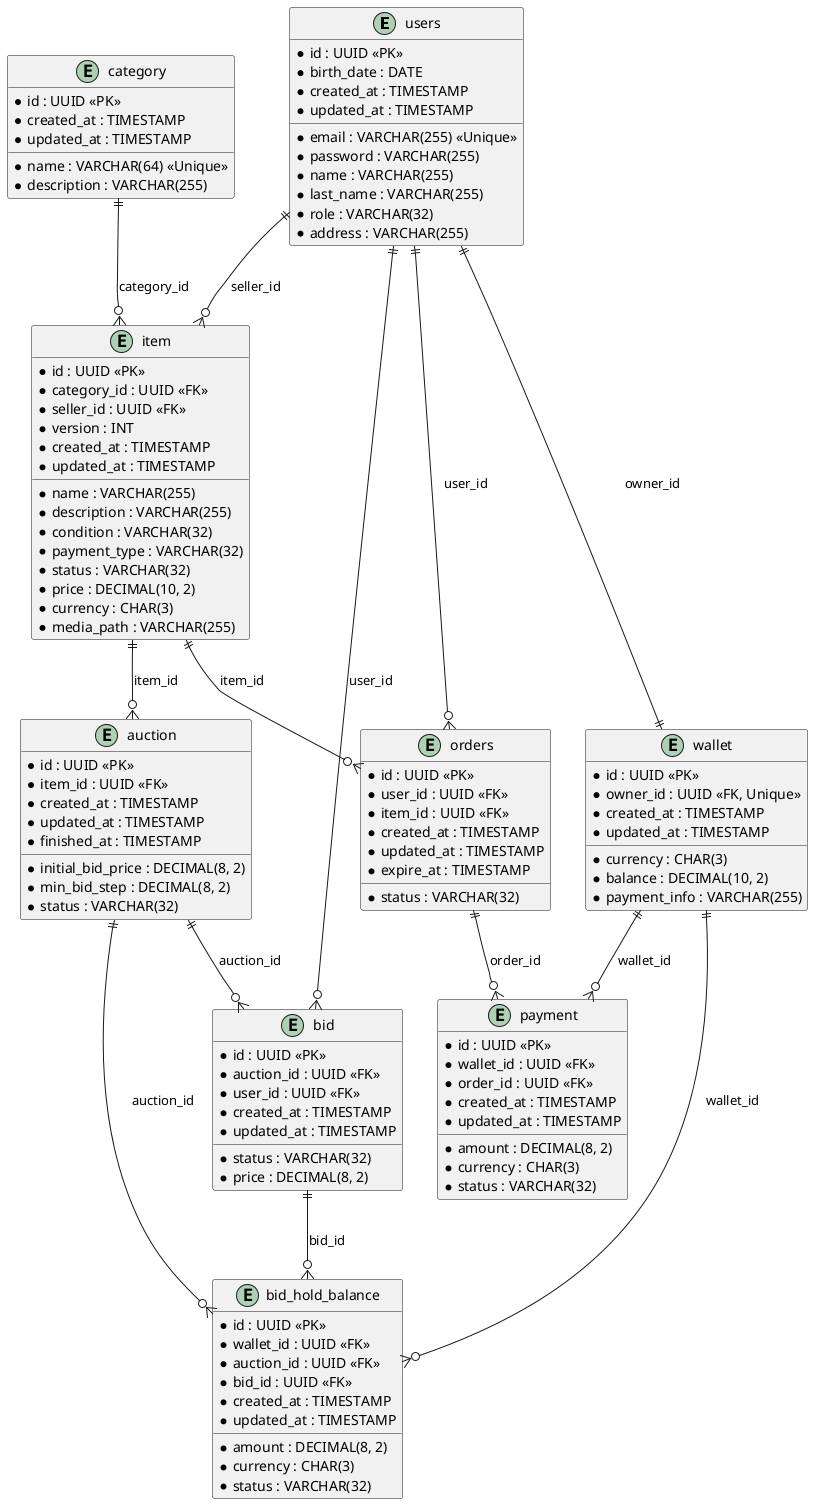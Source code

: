 @startuml

' Table: users
entity "users" {
  * id : UUID <<PK>>
  * email : VARCHAR(255) <<Unique>>
  * password : VARCHAR(255)
  * name : VARCHAR(255)
  * last_name : VARCHAR(255)
  * role : VARCHAR(32)
  * address : VARCHAR(255)
  * birth_date : DATE
  * created_at : TIMESTAMP
  * updated_at : TIMESTAMP
}

' Table: wallet
entity "wallet" {
  * id : UUID <<PK>>
  * owner_id : UUID <<FK, Unique>>
  * currency : CHAR(3)
  * balance : DECIMAL(10, 2)
  * payment_info : VARCHAR(255)
  * created_at : TIMESTAMP
  * updated_at : TIMESTAMP
}

' Table: category
entity "category" {
  * id : UUID <<PK>>
  * name : VARCHAR(64) <<Unique>>
  * description : VARCHAR(255)
  * created_at : TIMESTAMP
  * updated_at : TIMESTAMP
}

' Table: item
entity "item" {
  * id : UUID <<PK>>
  * category_id : UUID <<FK>>
  * seller_id : UUID <<FK>>
  * name : VARCHAR(255)
  * description : VARCHAR(255)
  * condition : VARCHAR(32)
  * payment_type : VARCHAR(32)
  * status : VARCHAR(32)
  * price : DECIMAL(10, 2)
  * currency : CHAR(3)
  * media_path : VARCHAR(255)
  * version : INT
  * created_at : TIMESTAMP
  * updated_at : TIMESTAMP
}

' Table: auction
entity "auction" {
  * id : UUID <<PK>>
  * item_id : UUID <<FK>>
  * initial_bid_price : DECIMAL(8, 2)
  * min_bid_step : DECIMAL(8, 2)
  * status : VARCHAR(32)
  * created_at : TIMESTAMP
  * updated_at : TIMESTAMP
  * finished_at : TIMESTAMP
}

' Table: bid
entity "bid" {
  * id : UUID <<PK>>
  * auction_id : UUID <<FK>>
  * user_id : UUID <<FK>>
  * status : VARCHAR(32)
  * price : DECIMAL(8, 2)
  * created_at : TIMESTAMP
  * updated_at : TIMESTAMP
}

' Table: orders
entity "orders" {
  * id : UUID <<PK>>
  * user_id : UUID <<FK>>
  * item_id : UUID <<FK>>
  * status : VARCHAR(32)
  * created_at : TIMESTAMP
  * updated_at : TIMESTAMP
  * expire_at : TIMESTAMP
}

' Table: payment
entity "payment" {
  * id : UUID <<PK>>
  * wallet_id : UUID <<FK>>
  * order_id : UUID <<FK>>
  * amount : DECIMAL(8, 2)
  * currency : CHAR(3)
  * status : VARCHAR(32)
  * created_at : TIMESTAMP
  * updated_at : TIMESTAMP
}

' Table: bid_hold_balance
entity "bid_hold_balance" {
  * id : UUID <<PK>>
  * wallet_id : UUID <<FK>>
  * auction_id : UUID <<FK>>
  * bid_id : UUID <<FK>>
  * amount : DECIMAL(8, 2)
  * currency : CHAR(3)
  * status : VARCHAR(32)
  * created_at : TIMESTAMP
  * updated_at : TIMESTAMP
}

' Relationships

' wallet.owner_id references users.id (One-to-One)
users ||--|| wallet : owner_id

' item.category_id references category.id (Many items belong to one category)
category ||--o{ item : category_id

' item.seller_id references users.id (Many items sold by one user)
users ||--o{ item : seller_id

' auction.item_id references item.id (Many auctions for items)
item ||--o{ auction : item_id

' bid.auction_id references auction.id (Many bids in one auction)
auction ||--o{ bid : auction_id

' bid.user_id references users.id (Many bids by one user)
users ||--o{ bid : user_id

' orders.user_id references users.id (Many orders by one user)
users ||--o{ orders : user_id

' orders.item_id references item.id (Many orders for one item)
item ||--o{ orders : item_id

' payment.wallet_id references wallet.id (Many payments from one wallet)
wallet ||--o{ payment : wallet_id

' payment.order_id references orders.id (Many payments per order)
orders ||--o{ payment : order_id

' bid_hold_balance.wallet_id references wallet.id (Many hold balances from one wallet)
wallet ||--o{ bid_hold_balance : wallet_id

' bid_hold_balance.auction_id references auction.id (Many hold balances per auction)
auction ||--o{ bid_hold_balance : auction_id

' bid_hold_balance.bid_id references bid.id (Many hold balances per bid)
bid ||--o{ bid_hold_balance : bid_id

@enduml
